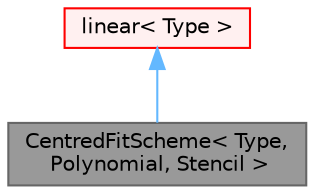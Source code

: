 digraph "CentredFitScheme&lt; Type, Polynomial, Stencil &gt;"
{
 // LATEX_PDF_SIZE
  bgcolor="transparent";
  edge [fontname=Helvetica,fontsize=10,labelfontname=Helvetica,labelfontsize=10];
  node [fontname=Helvetica,fontsize=10,shape=box,height=0.2,width=0.4];
  Node1 [id="Node000001",label="CentredFitScheme\< Type,\l Polynomial, Stencil \>",height=0.2,width=0.4,color="gray40", fillcolor="grey60", style="filled", fontcolor="black",tooltip="Centred fit surface interpolation scheme which applies an explicit correction to linear."];
  Node2 -> Node1 [id="edge1_Node000001_Node000002",dir="back",color="steelblue1",style="solid",tooltip=" "];
  Node2 [id="Node000002",label="linear\< Type \>",height=0.2,width=0.4,color="red", fillcolor="#FFF0F0", style="filled",URL="$classFoam_1_1linear.html",tooltip="Central-differencing interpolation scheme class."];
}
